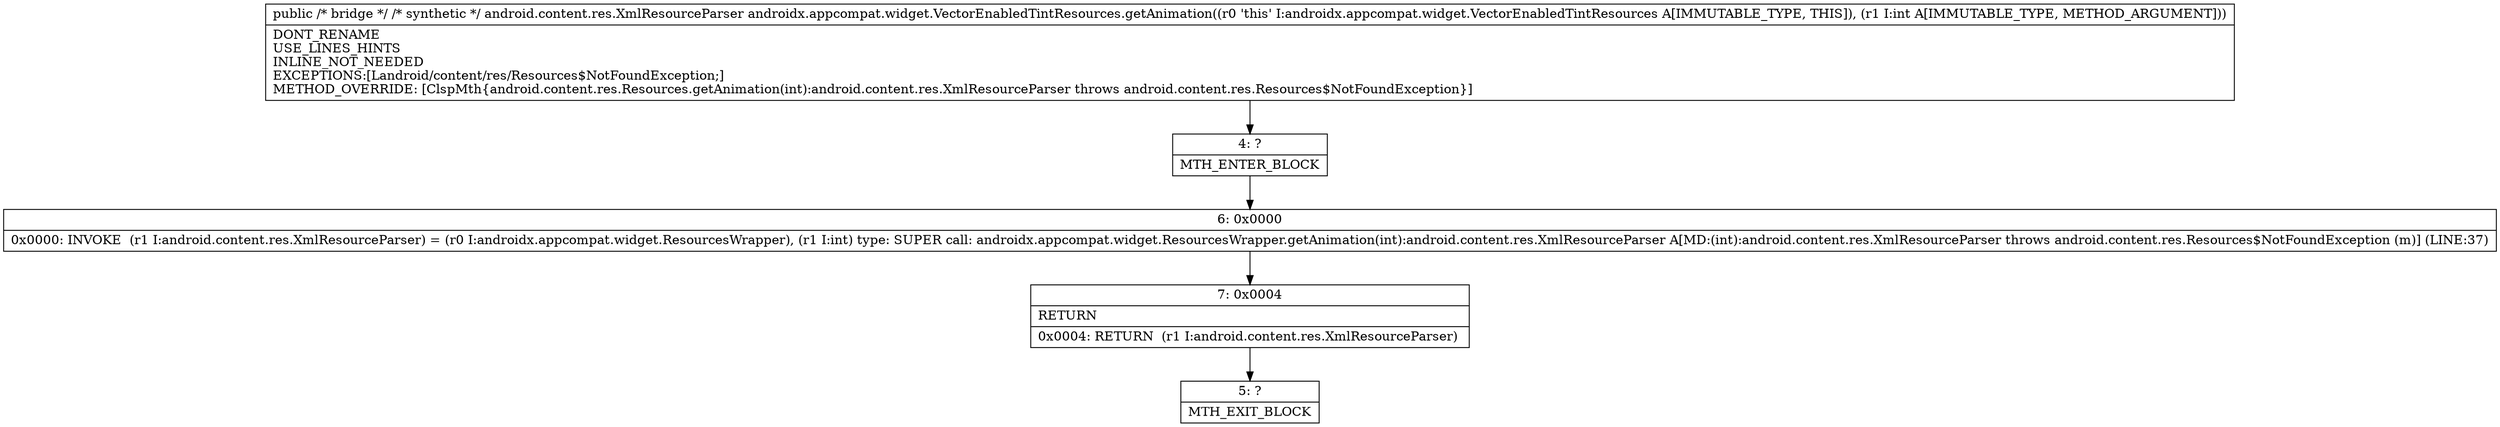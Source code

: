 digraph "CFG forandroidx.appcompat.widget.VectorEnabledTintResources.getAnimation(I)Landroid\/content\/res\/XmlResourceParser;" {
Node_4 [shape=record,label="{4\:\ ?|MTH_ENTER_BLOCK\l}"];
Node_6 [shape=record,label="{6\:\ 0x0000|0x0000: INVOKE  (r1 I:android.content.res.XmlResourceParser) = (r0 I:androidx.appcompat.widget.ResourcesWrapper), (r1 I:int) type: SUPER call: androidx.appcompat.widget.ResourcesWrapper.getAnimation(int):android.content.res.XmlResourceParser A[MD:(int):android.content.res.XmlResourceParser throws android.content.res.Resources$NotFoundException (m)] (LINE:37)\l}"];
Node_7 [shape=record,label="{7\:\ 0x0004|RETURN\l|0x0004: RETURN  (r1 I:android.content.res.XmlResourceParser) \l}"];
Node_5 [shape=record,label="{5\:\ ?|MTH_EXIT_BLOCK\l}"];
MethodNode[shape=record,label="{public \/* bridge *\/ \/* synthetic *\/ android.content.res.XmlResourceParser androidx.appcompat.widget.VectorEnabledTintResources.getAnimation((r0 'this' I:androidx.appcompat.widget.VectorEnabledTintResources A[IMMUTABLE_TYPE, THIS]), (r1 I:int A[IMMUTABLE_TYPE, METHOD_ARGUMENT]))  | DONT_RENAME\lUSE_LINES_HINTS\lINLINE_NOT_NEEDED\lEXCEPTIONS:[Landroid\/content\/res\/Resources$NotFoundException;]\lMETHOD_OVERRIDE: [ClspMth\{android.content.res.Resources.getAnimation(int):android.content.res.XmlResourceParser throws android.content.res.Resources$NotFoundException\}]\l}"];
MethodNode -> Node_4;Node_4 -> Node_6;
Node_6 -> Node_7;
Node_7 -> Node_5;
}

